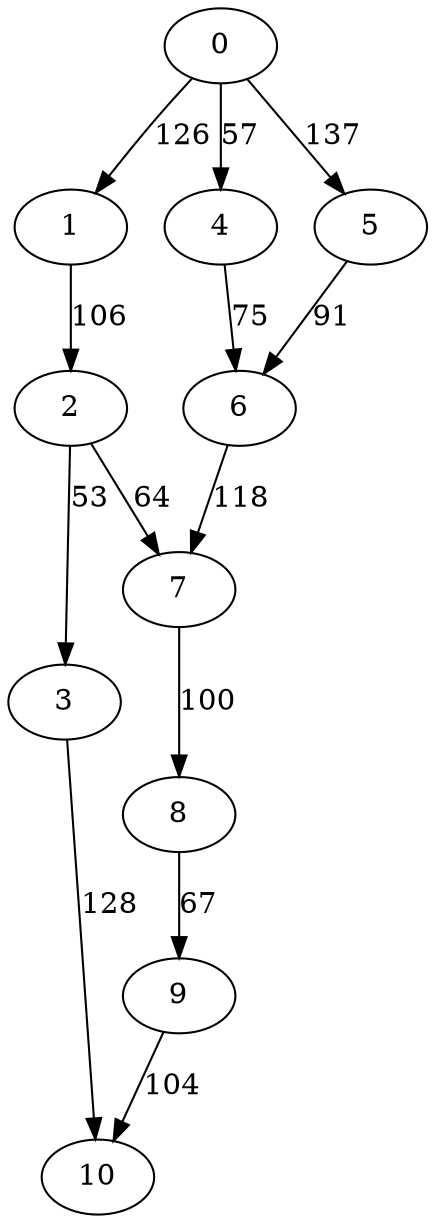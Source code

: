 digraph t10p2r5_0 {
0 -> 1 [ label = 126 ];
0 -> 4 [ label = 57 ];
0 -> 5 [ label = 137 ];
1 -> 2 [ label = 106 ];
2 -> 3 [ label = 53 ];
2 -> 7 [ label = 64 ];
3 -> 10 [ label = 128 ];
4 -> 6 [ label = 75 ];
5 -> 6 [ label = 91 ];
6 -> 7 [ label = 118 ];
7 -> 8 [ label = 100 ];
8 -> 9 [ label = 67 ];
9 -> 10 [ label = 104 ];
 }

